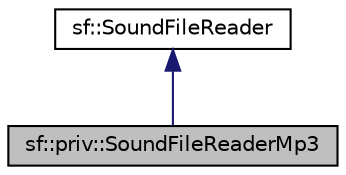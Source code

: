 digraph "sf::priv::SoundFileReaderMp3"
{
 // LATEX_PDF_SIZE
  edge [fontname="Helvetica",fontsize="10",labelfontname="Helvetica",labelfontsize="10"];
  node [fontname="Helvetica",fontsize="10",shape=record];
  Node1 [label="sf::priv::SoundFileReaderMp3",height=0.2,width=0.4,color="black", fillcolor="grey75", style="filled", fontcolor="black",tooltip="Implementation of sound file reader that handles MP3 files."];
  Node2 -> Node1 [dir="back",color="midnightblue",fontsize="10",style="solid",fontname="Helvetica"];
  Node2 [label="sf::SoundFileReader",height=0.2,width=0.4,color="black", fillcolor="white", style="filled",URL="$classsf_1_1SoundFileReader.html",tooltip="Abstract base class for sound file decoding."];
}
